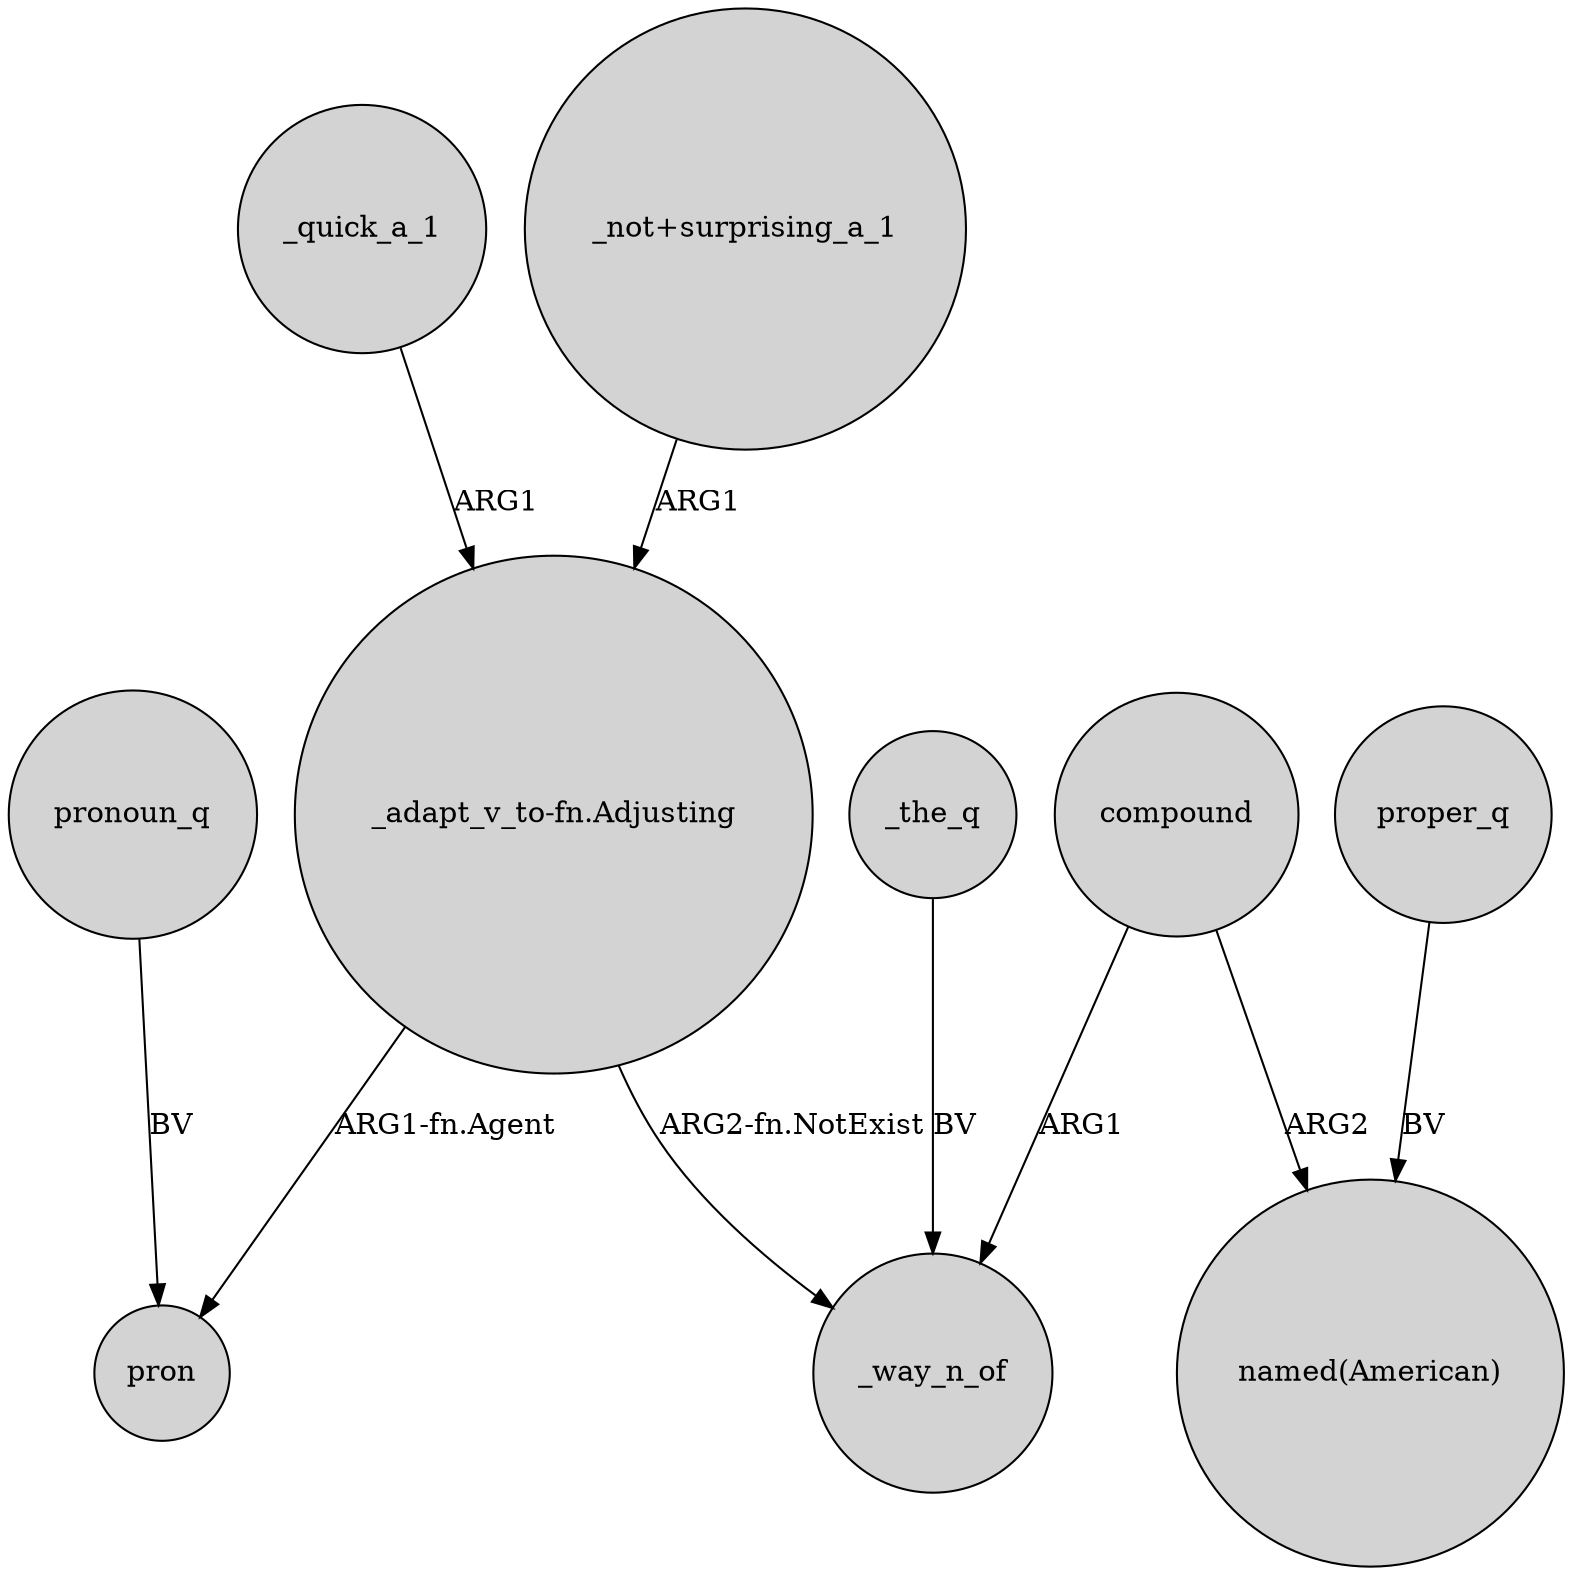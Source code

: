 digraph {
	node [shape=circle style=filled]
	_quick_a_1 -> "_adapt_v_to-fn.Adjusting" [label=ARG1]
	"_not+surprising_a_1" -> "_adapt_v_to-fn.Adjusting" [label=ARG1]
	"_adapt_v_to-fn.Adjusting" -> _way_n_of [label="ARG2-fn.NotExist"]
	compound -> _way_n_of [label=ARG1]
	proper_q -> "named(American)" [label=BV]
	compound -> "named(American)" [label=ARG2]
	"_adapt_v_to-fn.Adjusting" -> pron [label="ARG1-fn.Agent"]
	_the_q -> _way_n_of [label=BV]
	pronoun_q -> pron [label=BV]
}
